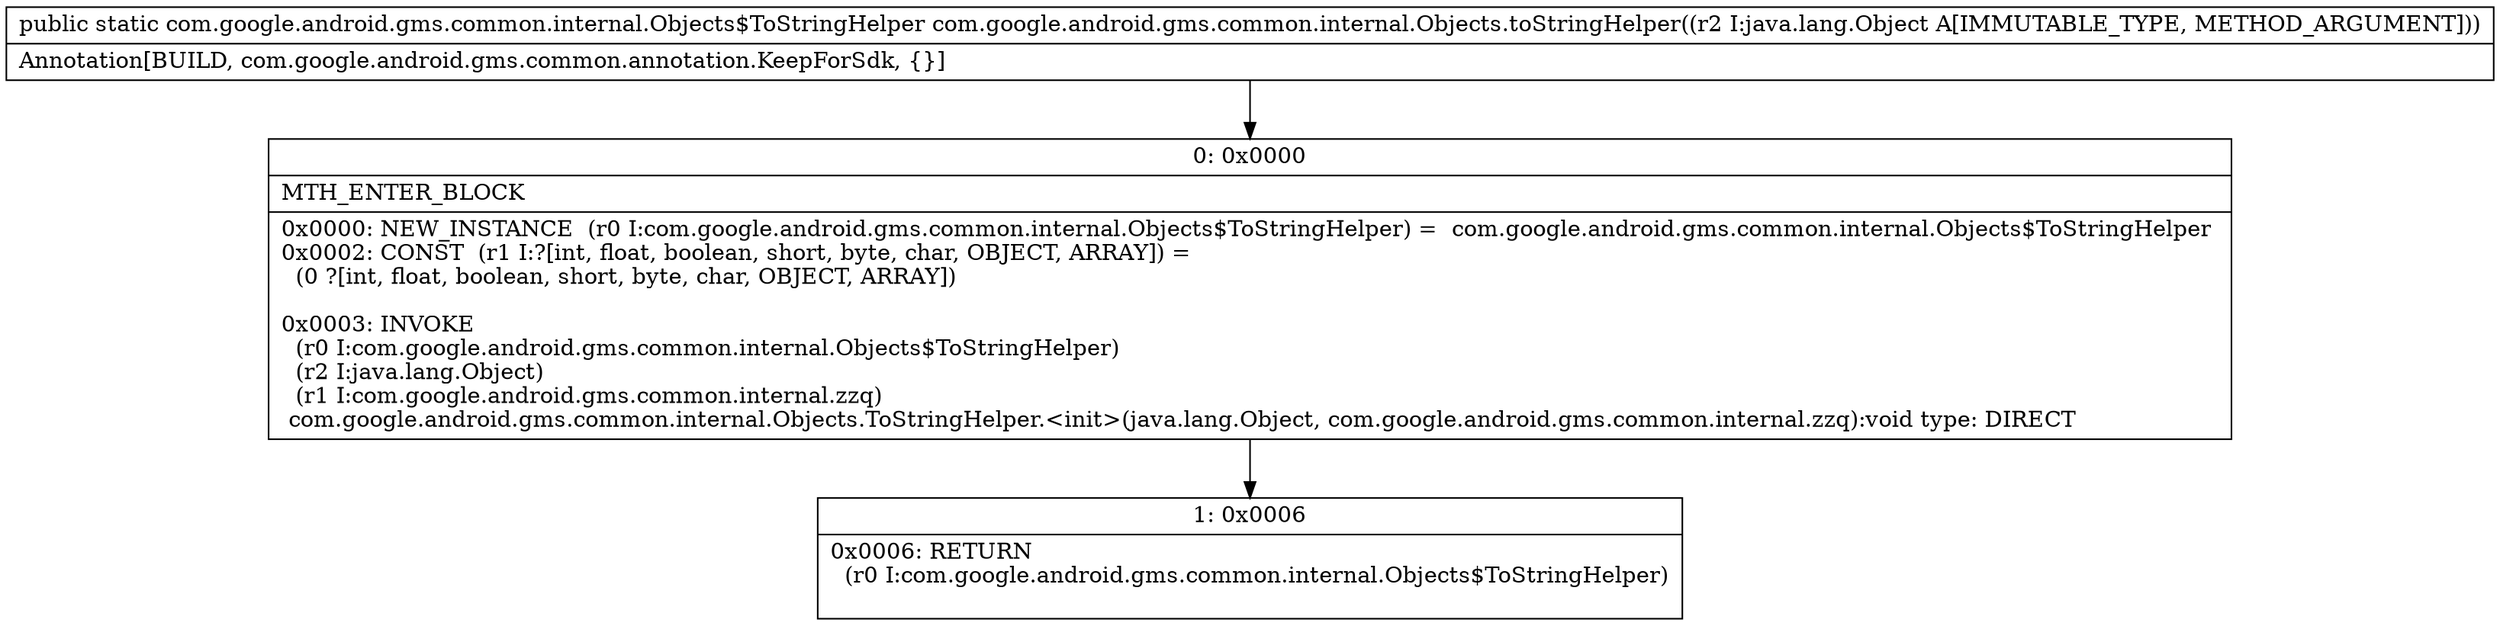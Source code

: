 digraph "CFG forcom.google.android.gms.common.internal.Objects.toStringHelper(Ljava\/lang\/Object;)Lcom\/google\/android\/gms\/common\/internal\/Objects$ToStringHelper;" {
Node_0 [shape=record,label="{0\:\ 0x0000|MTH_ENTER_BLOCK\l|0x0000: NEW_INSTANCE  (r0 I:com.google.android.gms.common.internal.Objects$ToStringHelper) =  com.google.android.gms.common.internal.Objects$ToStringHelper \l0x0002: CONST  (r1 I:?[int, float, boolean, short, byte, char, OBJECT, ARRAY]) = \l  (0 ?[int, float, boolean, short, byte, char, OBJECT, ARRAY])\l \l0x0003: INVOKE  \l  (r0 I:com.google.android.gms.common.internal.Objects$ToStringHelper)\l  (r2 I:java.lang.Object)\l  (r1 I:com.google.android.gms.common.internal.zzq)\l com.google.android.gms.common.internal.Objects.ToStringHelper.\<init\>(java.lang.Object, com.google.android.gms.common.internal.zzq):void type: DIRECT \l}"];
Node_1 [shape=record,label="{1\:\ 0x0006|0x0006: RETURN  \l  (r0 I:com.google.android.gms.common.internal.Objects$ToStringHelper)\l \l}"];
MethodNode[shape=record,label="{public static com.google.android.gms.common.internal.Objects$ToStringHelper com.google.android.gms.common.internal.Objects.toStringHelper((r2 I:java.lang.Object A[IMMUTABLE_TYPE, METHOD_ARGUMENT]))  | Annotation[BUILD, com.google.android.gms.common.annotation.KeepForSdk, \{\}]\l}"];
MethodNode -> Node_0;
Node_0 -> Node_1;
}


